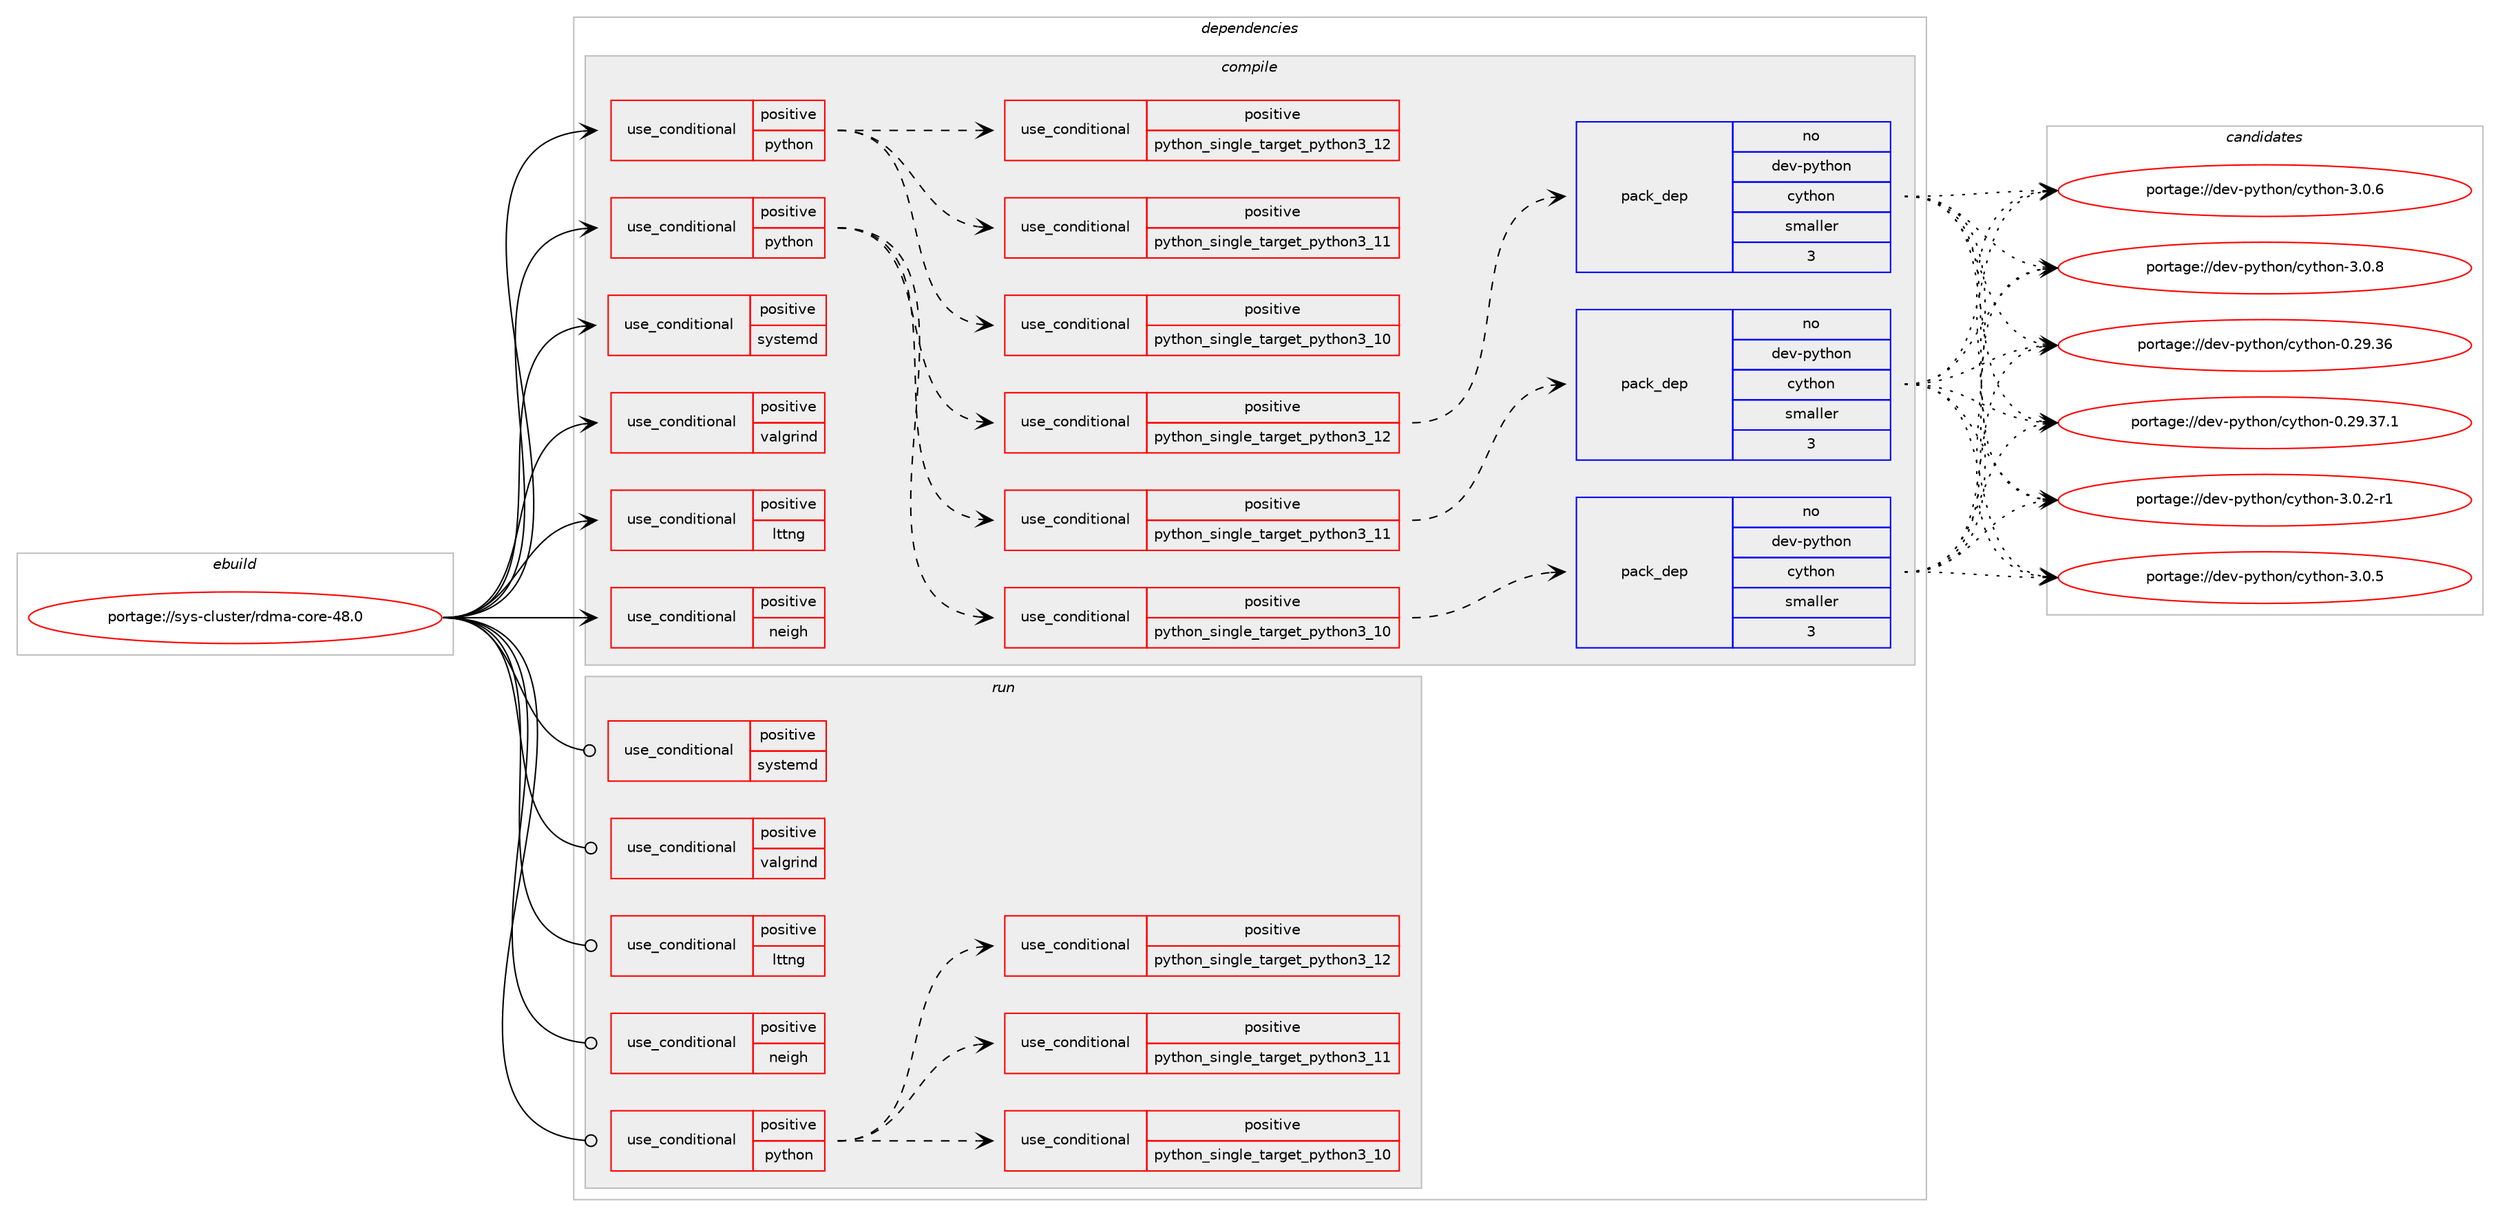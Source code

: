 digraph prolog {

# *************
# Graph options
# *************

newrank=true;
concentrate=true;
compound=true;
graph [rankdir=LR,fontname=Helvetica,fontsize=10,ranksep=1.5];#, ranksep=2.5, nodesep=0.2];
edge  [arrowhead=vee];
node  [fontname=Helvetica,fontsize=10];

# **********
# The ebuild
# **********

subgraph cluster_leftcol {
color=gray;
rank=same;
label=<<i>ebuild</i>>;
id [label="portage://sys-cluster/rdma-core-48.0", color=red, width=4, href="../sys-cluster/rdma-core-48.0.svg"];
}

# ****************
# The dependencies
# ****************

subgraph cluster_midcol {
color=gray;
label=<<i>dependencies</i>>;
subgraph cluster_compile {
fillcolor="#eeeeee";
style=filled;
label=<<i>compile</i>>;
subgraph cond14149 {
dependency20981 [label=<<TABLE BORDER="0" CELLBORDER="1" CELLSPACING="0" CELLPADDING="4"><TR><TD ROWSPAN="3" CELLPADDING="10">use_conditional</TD></TR><TR><TD>positive</TD></TR><TR><TD>lttng</TD></TR></TABLE>>, shape=none, color=red];
# *** BEGIN UNKNOWN DEPENDENCY TYPE (TODO) ***
# dependency20981 -> package_dependency(portage://sys-cluster/rdma-core-48.0,install,no,dev-util,lttng-ust,none,[,,],any_same_slot,[])
# *** END UNKNOWN DEPENDENCY TYPE (TODO) ***

}
id:e -> dependency20981:w [weight=20,style="solid",arrowhead="vee"];
subgraph cond14150 {
dependency20982 [label=<<TABLE BORDER="0" CELLBORDER="1" CELLSPACING="0" CELLPADDING="4"><TR><TD ROWSPAN="3" CELLPADDING="10">use_conditional</TD></TR><TR><TD>positive</TD></TR><TR><TD>neigh</TD></TR></TABLE>>, shape=none, color=red];
# *** BEGIN UNKNOWN DEPENDENCY TYPE (TODO) ***
# dependency20982 -> package_dependency(portage://sys-cluster/rdma-core-48.0,install,no,dev-libs,libnl,none,[,,],[slot(3)],[])
# *** END UNKNOWN DEPENDENCY TYPE (TODO) ***

}
id:e -> dependency20982:w [weight=20,style="solid",arrowhead="vee"];
subgraph cond14151 {
dependency20983 [label=<<TABLE BORDER="0" CELLBORDER="1" CELLSPACING="0" CELLPADDING="4"><TR><TD ROWSPAN="3" CELLPADDING="10">use_conditional</TD></TR><TR><TD>positive</TD></TR><TR><TD>python</TD></TR></TABLE>>, shape=none, color=red];
subgraph cond14152 {
dependency20984 [label=<<TABLE BORDER="0" CELLBORDER="1" CELLSPACING="0" CELLPADDING="4"><TR><TD ROWSPAN="3" CELLPADDING="10">use_conditional</TD></TR><TR><TD>positive</TD></TR><TR><TD>python_single_target_python3_10</TD></TR></TABLE>>, shape=none, color=red];
# *** BEGIN UNKNOWN DEPENDENCY TYPE (TODO) ***
# dependency20984 -> package_dependency(portage://sys-cluster/rdma-core-48.0,install,no,dev-lang,python,none,[,,],[slot(3.10)],[])
# *** END UNKNOWN DEPENDENCY TYPE (TODO) ***

}
dependency20983:e -> dependency20984:w [weight=20,style="dashed",arrowhead="vee"];
subgraph cond14153 {
dependency20985 [label=<<TABLE BORDER="0" CELLBORDER="1" CELLSPACING="0" CELLPADDING="4"><TR><TD ROWSPAN="3" CELLPADDING="10">use_conditional</TD></TR><TR><TD>positive</TD></TR><TR><TD>python_single_target_python3_11</TD></TR></TABLE>>, shape=none, color=red];
# *** BEGIN UNKNOWN DEPENDENCY TYPE (TODO) ***
# dependency20985 -> package_dependency(portage://sys-cluster/rdma-core-48.0,install,no,dev-lang,python,none,[,,],[slot(3.11)],[])
# *** END UNKNOWN DEPENDENCY TYPE (TODO) ***

}
dependency20983:e -> dependency20985:w [weight=20,style="dashed",arrowhead="vee"];
subgraph cond14154 {
dependency20986 [label=<<TABLE BORDER="0" CELLBORDER="1" CELLSPACING="0" CELLPADDING="4"><TR><TD ROWSPAN="3" CELLPADDING="10">use_conditional</TD></TR><TR><TD>positive</TD></TR><TR><TD>python_single_target_python3_12</TD></TR></TABLE>>, shape=none, color=red];
# *** BEGIN UNKNOWN DEPENDENCY TYPE (TODO) ***
# dependency20986 -> package_dependency(portage://sys-cluster/rdma-core-48.0,install,no,dev-lang,python,none,[,,],[slot(3.12)],[])
# *** END UNKNOWN DEPENDENCY TYPE (TODO) ***

}
dependency20983:e -> dependency20986:w [weight=20,style="dashed",arrowhead="vee"];
}
id:e -> dependency20983:w [weight=20,style="solid",arrowhead="vee"];
subgraph cond14155 {
dependency20987 [label=<<TABLE BORDER="0" CELLBORDER="1" CELLSPACING="0" CELLPADDING="4"><TR><TD ROWSPAN="3" CELLPADDING="10">use_conditional</TD></TR><TR><TD>positive</TD></TR><TR><TD>python</TD></TR></TABLE>>, shape=none, color=red];
subgraph cond14156 {
dependency20988 [label=<<TABLE BORDER="0" CELLBORDER="1" CELLSPACING="0" CELLPADDING="4"><TR><TD ROWSPAN="3" CELLPADDING="10">use_conditional</TD></TR><TR><TD>positive</TD></TR><TR><TD>python_single_target_python3_10</TD></TR></TABLE>>, shape=none, color=red];
subgraph pack6649 {
dependency20989 [label=<<TABLE BORDER="0" CELLBORDER="1" CELLSPACING="0" CELLPADDING="4" WIDTH="220"><TR><TD ROWSPAN="6" CELLPADDING="30">pack_dep</TD></TR><TR><TD WIDTH="110">no</TD></TR><TR><TD>dev-python</TD></TR><TR><TD>cython</TD></TR><TR><TD>smaller</TD></TR><TR><TD>3</TD></TR></TABLE>>, shape=none, color=blue];
}
dependency20988:e -> dependency20989:w [weight=20,style="dashed",arrowhead="vee"];
}
dependency20987:e -> dependency20988:w [weight=20,style="dashed",arrowhead="vee"];
subgraph cond14157 {
dependency20990 [label=<<TABLE BORDER="0" CELLBORDER="1" CELLSPACING="0" CELLPADDING="4"><TR><TD ROWSPAN="3" CELLPADDING="10">use_conditional</TD></TR><TR><TD>positive</TD></TR><TR><TD>python_single_target_python3_11</TD></TR></TABLE>>, shape=none, color=red];
subgraph pack6650 {
dependency20991 [label=<<TABLE BORDER="0" CELLBORDER="1" CELLSPACING="0" CELLPADDING="4" WIDTH="220"><TR><TD ROWSPAN="6" CELLPADDING="30">pack_dep</TD></TR><TR><TD WIDTH="110">no</TD></TR><TR><TD>dev-python</TD></TR><TR><TD>cython</TD></TR><TR><TD>smaller</TD></TR><TR><TD>3</TD></TR></TABLE>>, shape=none, color=blue];
}
dependency20990:e -> dependency20991:w [weight=20,style="dashed",arrowhead="vee"];
}
dependency20987:e -> dependency20990:w [weight=20,style="dashed",arrowhead="vee"];
subgraph cond14158 {
dependency20992 [label=<<TABLE BORDER="0" CELLBORDER="1" CELLSPACING="0" CELLPADDING="4"><TR><TD ROWSPAN="3" CELLPADDING="10">use_conditional</TD></TR><TR><TD>positive</TD></TR><TR><TD>python_single_target_python3_12</TD></TR></TABLE>>, shape=none, color=red];
subgraph pack6651 {
dependency20993 [label=<<TABLE BORDER="0" CELLBORDER="1" CELLSPACING="0" CELLPADDING="4" WIDTH="220"><TR><TD ROWSPAN="6" CELLPADDING="30">pack_dep</TD></TR><TR><TD WIDTH="110">no</TD></TR><TR><TD>dev-python</TD></TR><TR><TD>cython</TD></TR><TR><TD>smaller</TD></TR><TR><TD>3</TD></TR></TABLE>>, shape=none, color=blue];
}
dependency20992:e -> dependency20993:w [weight=20,style="dashed",arrowhead="vee"];
}
dependency20987:e -> dependency20992:w [weight=20,style="dashed",arrowhead="vee"];
}
id:e -> dependency20987:w [weight=20,style="solid",arrowhead="vee"];
subgraph cond14159 {
dependency20994 [label=<<TABLE BORDER="0" CELLBORDER="1" CELLSPACING="0" CELLPADDING="4"><TR><TD ROWSPAN="3" CELLPADDING="10">use_conditional</TD></TR><TR><TD>positive</TD></TR><TR><TD>systemd</TD></TR></TABLE>>, shape=none, color=red];
# *** BEGIN UNKNOWN DEPENDENCY TYPE (TODO) ***
# dependency20994 -> package_dependency(portage://sys-cluster/rdma-core-48.0,install,no,sys-apps,systemd,none,[,,],any_same_slot,[])
# *** END UNKNOWN DEPENDENCY TYPE (TODO) ***

}
id:e -> dependency20994:w [weight=20,style="solid",arrowhead="vee"];
subgraph cond14160 {
dependency20995 [label=<<TABLE BORDER="0" CELLBORDER="1" CELLSPACING="0" CELLPADDING="4"><TR><TD ROWSPAN="3" CELLPADDING="10">use_conditional</TD></TR><TR><TD>positive</TD></TR><TR><TD>valgrind</TD></TR></TABLE>>, shape=none, color=red];
# *** BEGIN UNKNOWN DEPENDENCY TYPE (TODO) ***
# dependency20995 -> package_dependency(portage://sys-cluster/rdma-core-48.0,install,no,dev-debug,valgrind,none,[,,],[],[])
# *** END UNKNOWN DEPENDENCY TYPE (TODO) ***

}
id:e -> dependency20995:w [weight=20,style="solid",arrowhead="vee"];
# *** BEGIN UNKNOWN DEPENDENCY TYPE (TODO) ***
# id -> package_dependency(portage://sys-cluster/rdma-core-48.0,install,no,dev-lang,perl,none,[,,],any_same_slot,[])
# *** END UNKNOWN DEPENDENCY TYPE (TODO) ***

# *** BEGIN UNKNOWN DEPENDENCY TYPE (TODO) ***
# id -> package_dependency(portage://sys-cluster/rdma-core-48.0,install,no,virtual,libudev,none,[,,],any_same_slot,[])
# *** END UNKNOWN DEPENDENCY TYPE (TODO) ***

}
subgraph cluster_compileandrun {
fillcolor="#eeeeee";
style=filled;
label=<<i>compile and run</i>>;
}
subgraph cluster_run {
fillcolor="#eeeeee";
style=filled;
label=<<i>run</i>>;
subgraph cond14161 {
dependency20996 [label=<<TABLE BORDER="0" CELLBORDER="1" CELLSPACING="0" CELLPADDING="4"><TR><TD ROWSPAN="3" CELLPADDING="10">use_conditional</TD></TR><TR><TD>positive</TD></TR><TR><TD>lttng</TD></TR></TABLE>>, shape=none, color=red];
# *** BEGIN UNKNOWN DEPENDENCY TYPE (TODO) ***
# dependency20996 -> package_dependency(portage://sys-cluster/rdma-core-48.0,run,no,dev-util,lttng-ust,none,[,,],any_same_slot,[])
# *** END UNKNOWN DEPENDENCY TYPE (TODO) ***

}
id:e -> dependency20996:w [weight=20,style="solid",arrowhead="odot"];
subgraph cond14162 {
dependency20997 [label=<<TABLE BORDER="0" CELLBORDER="1" CELLSPACING="0" CELLPADDING="4"><TR><TD ROWSPAN="3" CELLPADDING="10">use_conditional</TD></TR><TR><TD>positive</TD></TR><TR><TD>neigh</TD></TR></TABLE>>, shape=none, color=red];
# *** BEGIN UNKNOWN DEPENDENCY TYPE (TODO) ***
# dependency20997 -> package_dependency(portage://sys-cluster/rdma-core-48.0,run,no,dev-libs,libnl,none,[,,],[slot(3)],[])
# *** END UNKNOWN DEPENDENCY TYPE (TODO) ***

}
id:e -> dependency20997:w [weight=20,style="solid",arrowhead="odot"];
subgraph cond14163 {
dependency20998 [label=<<TABLE BORDER="0" CELLBORDER="1" CELLSPACING="0" CELLPADDING="4"><TR><TD ROWSPAN="3" CELLPADDING="10">use_conditional</TD></TR><TR><TD>positive</TD></TR><TR><TD>python</TD></TR></TABLE>>, shape=none, color=red];
subgraph cond14164 {
dependency20999 [label=<<TABLE BORDER="0" CELLBORDER="1" CELLSPACING="0" CELLPADDING="4"><TR><TD ROWSPAN="3" CELLPADDING="10">use_conditional</TD></TR><TR><TD>positive</TD></TR><TR><TD>python_single_target_python3_10</TD></TR></TABLE>>, shape=none, color=red];
# *** BEGIN UNKNOWN DEPENDENCY TYPE (TODO) ***
# dependency20999 -> package_dependency(portage://sys-cluster/rdma-core-48.0,run,no,dev-lang,python,none,[,,],[slot(3.10)],[])
# *** END UNKNOWN DEPENDENCY TYPE (TODO) ***

}
dependency20998:e -> dependency20999:w [weight=20,style="dashed",arrowhead="vee"];
subgraph cond14165 {
dependency21000 [label=<<TABLE BORDER="0" CELLBORDER="1" CELLSPACING="0" CELLPADDING="4"><TR><TD ROWSPAN="3" CELLPADDING="10">use_conditional</TD></TR><TR><TD>positive</TD></TR><TR><TD>python_single_target_python3_11</TD></TR></TABLE>>, shape=none, color=red];
# *** BEGIN UNKNOWN DEPENDENCY TYPE (TODO) ***
# dependency21000 -> package_dependency(portage://sys-cluster/rdma-core-48.0,run,no,dev-lang,python,none,[,,],[slot(3.11)],[])
# *** END UNKNOWN DEPENDENCY TYPE (TODO) ***

}
dependency20998:e -> dependency21000:w [weight=20,style="dashed",arrowhead="vee"];
subgraph cond14166 {
dependency21001 [label=<<TABLE BORDER="0" CELLBORDER="1" CELLSPACING="0" CELLPADDING="4"><TR><TD ROWSPAN="3" CELLPADDING="10">use_conditional</TD></TR><TR><TD>positive</TD></TR><TR><TD>python_single_target_python3_12</TD></TR></TABLE>>, shape=none, color=red];
# *** BEGIN UNKNOWN DEPENDENCY TYPE (TODO) ***
# dependency21001 -> package_dependency(portage://sys-cluster/rdma-core-48.0,run,no,dev-lang,python,none,[,,],[slot(3.12)],[])
# *** END UNKNOWN DEPENDENCY TYPE (TODO) ***

}
dependency20998:e -> dependency21001:w [weight=20,style="dashed",arrowhead="vee"];
}
id:e -> dependency20998:w [weight=20,style="solid",arrowhead="odot"];
subgraph cond14167 {
dependency21002 [label=<<TABLE BORDER="0" CELLBORDER="1" CELLSPACING="0" CELLPADDING="4"><TR><TD ROWSPAN="3" CELLPADDING="10">use_conditional</TD></TR><TR><TD>positive</TD></TR><TR><TD>systemd</TD></TR></TABLE>>, shape=none, color=red];
# *** BEGIN UNKNOWN DEPENDENCY TYPE (TODO) ***
# dependency21002 -> package_dependency(portage://sys-cluster/rdma-core-48.0,run,no,sys-apps,systemd,none,[,,],any_same_slot,[])
# *** END UNKNOWN DEPENDENCY TYPE (TODO) ***

}
id:e -> dependency21002:w [weight=20,style="solid",arrowhead="odot"];
subgraph cond14168 {
dependency21003 [label=<<TABLE BORDER="0" CELLBORDER="1" CELLSPACING="0" CELLPADDING="4"><TR><TD ROWSPAN="3" CELLPADDING="10">use_conditional</TD></TR><TR><TD>positive</TD></TR><TR><TD>valgrind</TD></TR></TABLE>>, shape=none, color=red];
# *** BEGIN UNKNOWN DEPENDENCY TYPE (TODO) ***
# dependency21003 -> package_dependency(portage://sys-cluster/rdma-core-48.0,run,no,dev-debug,valgrind,none,[,,],[],[])
# *** END UNKNOWN DEPENDENCY TYPE (TODO) ***

}
id:e -> dependency21003:w [weight=20,style="solid",arrowhead="odot"];
# *** BEGIN UNKNOWN DEPENDENCY TYPE (TODO) ***
# id -> package_dependency(portage://sys-cluster/rdma-core-48.0,run,no,dev-lang,perl,none,[,,],any_same_slot,[])
# *** END UNKNOWN DEPENDENCY TYPE (TODO) ***

# *** BEGIN UNKNOWN DEPENDENCY TYPE (TODO) ***
# id -> package_dependency(portage://sys-cluster/rdma-core-48.0,run,no,virtual,libudev,none,[,,],any_same_slot,[])
# *** END UNKNOWN DEPENDENCY TYPE (TODO) ***

# *** BEGIN UNKNOWN DEPENDENCY TYPE (TODO) ***
# id -> package_dependency(portage://sys-cluster/rdma-core-48.0,run,weak,sys-fabric,ibacm,none,[,,],[],[])
# *** END UNKNOWN DEPENDENCY TYPE (TODO) ***

# *** BEGIN UNKNOWN DEPENDENCY TYPE (TODO) ***
# id -> package_dependency(portage://sys-cluster/rdma-core-48.0,run,weak,sys-fabric,infiniband-diags,none,[,,],[],[])
# *** END UNKNOWN DEPENDENCY TYPE (TODO) ***

# *** BEGIN UNKNOWN DEPENDENCY TYPE (TODO) ***
# id -> package_dependency(portage://sys-cluster/rdma-core-48.0,run,weak,sys-fabric,infinipath-psm,none,[,,],[],[])
# *** END UNKNOWN DEPENDENCY TYPE (TODO) ***

# *** BEGIN UNKNOWN DEPENDENCY TYPE (TODO) ***
# id -> package_dependency(portage://sys-cluster/rdma-core-48.0,run,weak,sys-fabric,libcxgb3,none,[,,],[],[])
# *** END UNKNOWN DEPENDENCY TYPE (TODO) ***

# *** BEGIN UNKNOWN DEPENDENCY TYPE (TODO) ***
# id -> package_dependency(portage://sys-cluster/rdma-core-48.0,run,weak,sys-fabric,libcxgb4,none,[,,],[],[])
# *** END UNKNOWN DEPENDENCY TYPE (TODO) ***

# *** BEGIN UNKNOWN DEPENDENCY TYPE (TODO) ***
# id -> package_dependency(portage://sys-cluster/rdma-core-48.0,run,weak,sys-fabric,libibmad,none,[,,],[],[])
# *** END UNKNOWN DEPENDENCY TYPE (TODO) ***

# *** BEGIN UNKNOWN DEPENDENCY TYPE (TODO) ***
# id -> package_dependency(portage://sys-cluster/rdma-core-48.0,run,weak,sys-fabric,libibumad,none,[,,],[],[])
# *** END UNKNOWN DEPENDENCY TYPE (TODO) ***

# *** BEGIN UNKNOWN DEPENDENCY TYPE (TODO) ***
# id -> package_dependency(portage://sys-cluster/rdma-core-48.0,run,weak,sys-fabric,libibverbs,none,[,,],[],[])
# *** END UNKNOWN DEPENDENCY TYPE (TODO) ***

# *** BEGIN UNKNOWN DEPENDENCY TYPE (TODO) ***
# id -> package_dependency(portage://sys-cluster/rdma-core-48.0,run,weak,sys-fabric,libmlx4,none,[,,],[],[])
# *** END UNKNOWN DEPENDENCY TYPE (TODO) ***

# *** BEGIN UNKNOWN DEPENDENCY TYPE (TODO) ***
# id -> package_dependency(portage://sys-cluster/rdma-core-48.0,run,weak,sys-fabric,libmlx5,none,[,,],[],[])
# *** END UNKNOWN DEPENDENCY TYPE (TODO) ***

# *** BEGIN UNKNOWN DEPENDENCY TYPE (TODO) ***
# id -> package_dependency(portage://sys-cluster/rdma-core-48.0,run,weak,sys-fabric,libmthca,none,[,,],[],[])
# *** END UNKNOWN DEPENDENCY TYPE (TODO) ***

# *** BEGIN UNKNOWN DEPENDENCY TYPE (TODO) ***
# id -> package_dependency(portage://sys-cluster/rdma-core-48.0,run,weak,sys-fabric,libnes,none,[,,],[],[])
# *** END UNKNOWN DEPENDENCY TYPE (TODO) ***

# *** BEGIN UNKNOWN DEPENDENCY TYPE (TODO) ***
# id -> package_dependency(portage://sys-cluster/rdma-core-48.0,run,weak,sys-fabric,libocrdma,none,[,,],[],[])
# *** END UNKNOWN DEPENDENCY TYPE (TODO) ***

# *** BEGIN UNKNOWN DEPENDENCY TYPE (TODO) ***
# id -> package_dependency(portage://sys-cluster/rdma-core-48.0,run,weak,sys-fabric,librdmacm,none,[,,],[],[])
# *** END UNKNOWN DEPENDENCY TYPE (TODO) ***

# *** BEGIN UNKNOWN DEPENDENCY TYPE (TODO) ***
# id -> package_dependency(portage://sys-cluster/rdma-core-48.0,run,weak,sys-fabric,srptools,none,[,,],[],[])
# *** END UNKNOWN DEPENDENCY TYPE (TODO) ***

}
}

# **************
# The candidates
# **************

subgraph cluster_choices {
rank=same;
color=gray;
label=<<i>candidates</i>>;

subgraph choice6649 {
color=black;
nodesep=1;
choice1001011184511212111610411111047991211161041111104548465057465154 [label="portage://dev-python/cython-0.29.36", color=red, width=4,href="../dev-python/cython-0.29.36.svg"];
choice10010111845112121116104111110479912111610411111045484650574651554649 [label="portage://dev-python/cython-0.29.37.1", color=red, width=4,href="../dev-python/cython-0.29.37.1.svg"];
choice1001011184511212111610411111047991211161041111104551464846504511449 [label="portage://dev-python/cython-3.0.2-r1", color=red, width=4,href="../dev-python/cython-3.0.2-r1.svg"];
choice100101118451121211161041111104799121116104111110455146484653 [label="portage://dev-python/cython-3.0.5", color=red, width=4,href="../dev-python/cython-3.0.5.svg"];
choice100101118451121211161041111104799121116104111110455146484654 [label="portage://dev-python/cython-3.0.6", color=red, width=4,href="../dev-python/cython-3.0.6.svg"];
choice100101118451121211161041111104799121116104111110455146484656 [label="portage://dev-python/cython-3.0.8", color=red, width=4,href="../dev-python/cython-3.0.8.svg"];
dependency20989:e -> choice1001011184511212111610411111047991211161041111104548465057465154:w [style=dotted,weight="100"];
dependency20989:e -> choice10010111845112121116104111110479912111610411111045484650574651554649:w [style=dotted,weight="100"];
dependency20989:e -> choice1001011184511212111610411111047991211161041111104551464846504511449:w [style=dotted,weight="100"];
dependency20989:e -> choice100101118451121211161041111104799121116104111110455146484653:w [style=dotted,weight="100"];
dependency20989:e -> choice100101118451121211161041111104799121116104111110455146484654:w [style=dotted,weight="100"];
dependency20989:e -> choice100101118451121211161041111104799121116104111110455146484656:w [style=dotted,weight="100"];
}
subgraph choice6650 {
color=black;
nodesep=1;
choice1001011184511212111610411111047991211161041111104548465057465154 [label="portage://dev-python/cython-0.29.36", color=red, width=4,href="../dev-python/cython-0.29.36.svg"];
choice10010111845112121116104111110479912111610411111045484650574651554649 [label="portage://dev-python/cython-0.29.37.1", color=red, width=4,href="../dev-python/cython-0.29.37.1.svg"];
choice1001011184511212111610411111047991211161041111104551464846504511449 [label="portage://dev-python/cython-3.0.2-r1", color=red, width=4,href="../dev-python/cython-3.0.2-r1.svg"];
choice100101118451121211161041111104799121116104111110455146484653 [label="portage://dev-python/cython-3.0.5", color=red, width=4,href="../dev-python/cython-3.0.5.svg"];
choice100101118451121211161041111104799121116104111110455146484654 [label="portage://dev-python/cython-3.0.6", color=red, width=4,href="../dev-python/cython-3.0.6.svg"];
choice100101118451121211161041111104799121116104111110455146484656 [label="portage://dev-python/cython-3.0.8", color=red, width=4,href="../dev-python/cython-3.0.8.svg"];
dependency20991:e -> choice1001011184511212111610411111047991211161041111104548465057465154:w [style=dotted,weight="100"];
dependency20991:e -> choice10010111845112121116104111110479912111610411111045484650574651554649:w [style=dotted,weight="100"];
dependency20991:e -> choice1001011184511212111610411111047991211161041111104551464846504511449:w [style=dotted,weight="100"];
dependency20991:e -> choice100101118451121211161041111104799121116104111110455146484653:w [style=dotted,weight="100"];
dependency20991:e -> choice100101118451121211161041111104799121116104111110455146484654:w [style=dotted,weight="100"];
dependency20991:e -> choice100101118451121211161041111104799121116104111110455146484656:w [style=dotted,weight="100"];
}
subgraph choice6651 {
color=black;
nodesep=1;
choice1001011184511212111610411111047991211161041111104548465057465154 [label="portage://dev-python/cython-0.29.36", color=red, width=4,href="../dev-python/cython-0.29.36.svg"];
choice10010111845112121116104111110479912111610411111045484650574651554649 [label="portage://dev-python/cython-0.29.37.1", color=red, width=4,href="../dev-python/cython-0.29.37.1.svg"];
choice1001011184511212111610411111047991211161041111104551464846504511449 [label="portage://dev-python/cython-3.0.2-r1", color=red, width=4,href="../dev-python/cython-3.0.2-r1.svg"];
choice100101118451121211161041111104799121116104111110455146484653 [label="portage://dev-python/cython-3.0.5", color=red, width=4,href="../dev-python/cython-3.0.5.svg"];
choice100101118451121211161041111104799121116104111110455146484654 [label="portage://dev-python/cython-3.0.6", color=red, width=4,href="../dev-python/cython-3.0.6.svg"];
choice100101118451121211161041111104799121116104111110455146484656 [label="portage://dev-python/cython-3.0.8", color=red, width=4,href="../dev-python/cython-3.0.8.svg"];
dependency20993:e -> choice1001011184511212111610411111047991211161041111104548465057465154:w [style=dotted,weight="100"];
dependency20993:e -> choice10010111845112121116104111110479912111610411111045484650574651554649:w [style=dotted,weight="100"];
dependency20993:e -> choice1001011184511212111610411111047991211161041111104551464846504511449:w [style=dotted,weight="100"];
dependency20993:e -> choice100101118451121211161041111104799121116104111110455146484653:w [style=dotted,weight="100"];
dependency20993:e -> choice100101118451121211161041111104799121116104111110455146484654:w [style=dotted,weight="100"];
dependency20993:e -> choice100101118451121211161041111104799121116104111110455146484656:w [style=dotted,weight="100"];
}
}

}
